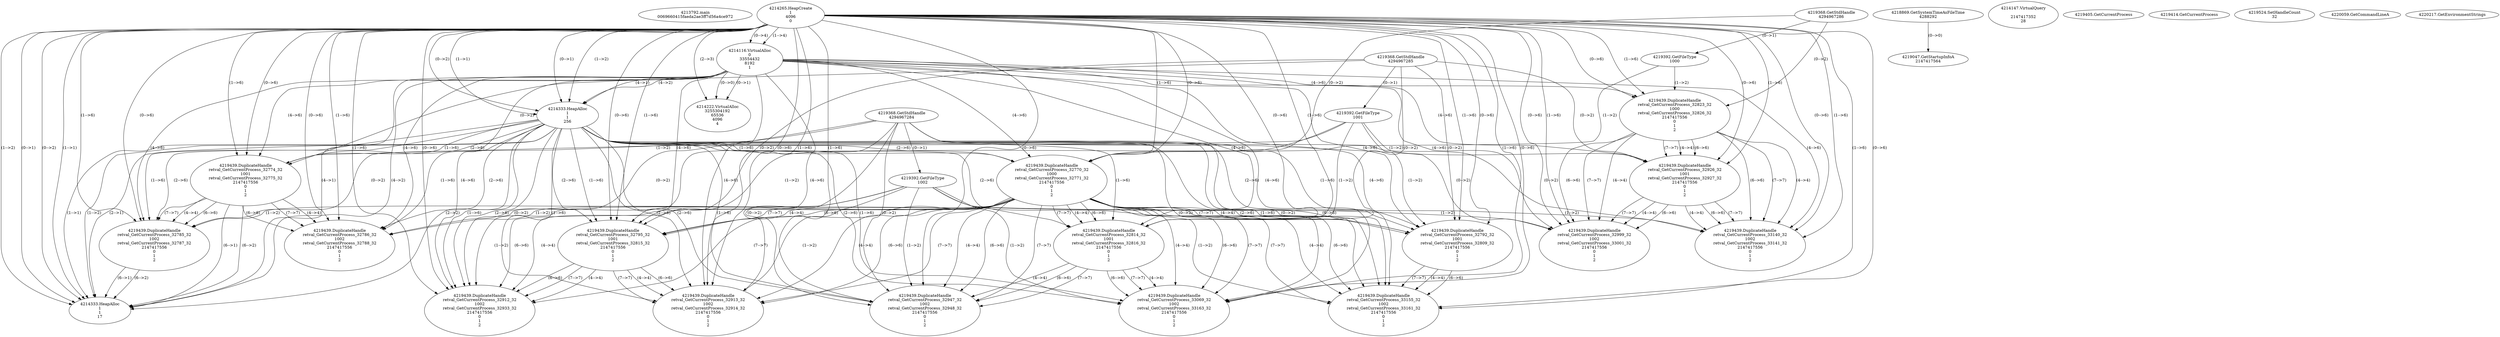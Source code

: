 // Global SCDG with merge call
digraph {
	0 [label="4213792.main
0069660415faeda2ae3ff7d56a4ce972"]
	1 [label="4214265.HeapCreate
1
4096
0"]
	2 [label="4218869.GetSystemTimeAsFileTime
4288292"]
	3 [label="4214116.VirtualAlloc
0
33554432
8192
1"]
	1 -> 3 [label="(1-->4)"]
	1 -> 3 [label="(0-->4)"]
	4 [label="4214147.VirtualQuery

2147417352
28"]
	5 [label="4214222.VirtualAlloc
3255304192
65536
4096
4"]
	3 -> 5 [label="(0-->1)"]
	1 -> 5 [label="(2-->3)"]
	3 -> 5 [label="(0-->0)"]
	6 [label="4219047.GetStartupInfoA
2147417564"]
	2 -> 6 [label="(0-->0)"]
	7 [label="4219368.GetStdHandle
4294967286"]
	8 [label="4219392.GetFileType
1000"]
	7 -> 8 [label="(0-->1)"]
	9 [label="4219405.GetCurrentProcess
"]
	10 [label="4219414.GetCurrentProcess
"]
	11 [label="4219439.DuplicateHandle
retval_GetCurrentProcess_32823_32
1000
retval_GetCurrentProcess_32826_32
2147417556
0
1
2"]
	7 -> 11 [label="(0-->2)"]
	8 -> 11 [label="(1-->2)"]
	1 -> 11 [label="(1-->6)"]
	1 -> 11 [label="(0-->6)"]
	3 -> 11 [label="(4-->6)"]
	12 [label="4219368.GetStdHandle
4294967285"]
	13 [label="4219392.GetFileType
1001"]
	12 -> 13 [label="(0-->1)"]
	14 [label="4214333.HeapAlloc
1
1
256"]
	1 -> 14 [label="(1-->1)"]
	1 -> 14 [label="(0-->1)"]
	3 -> 14 [label="(4-->1)"]
	1 -> 14 [label="(1-->2)"]
	1 -> 14 [label="(0-->2)"]
	3 -> 14 [label="(4-->2)"]
	15 [label="4219439.DuplicateHandle
retval_GetCurrentProcess_32774_32
1001
retval_GetCurrentProcess_32775_32
2147417556
0
1
2"]
	12 -> 15 [label="(0-->2)"]
	13 -> 15 [label="(1-->2)"]
	1 -> 15 [label="(1-->6)"]
	1 -> 15 [label="(0-->6)"]
	3 -> 15 [label="(4-->6)"]
	14 -> 15 [label="(1-->6)"]
	14 -> 15 [label="(2-->6)"]
	16 [label="4219368.GetStdHandle
4294967284"]
	17 [label="4219392.GetFileType
1002"]
	16 -> 17 [label="(0-->1)"]
	18 [label="4219439.DuplicateHandle
retval_GetCurrentProcess_32785_32
1002
retval_GetCurrentProcess_32787_32
2147417556
0
1
2"]
	16 -> 18 [label="(0-->2)"]
	17 -> 18 [label="(1-->2)"]
	15 -> 18 [label="(4-->4)"]
	1 -> 18 [label="(1-->6)"]
	1 -> 18 [label="(0-->6)"]
	3 -> 18 [label="(4-->6)"]
	14 -> 18 [label="(1-->6)"]
	14 -> 18 [label="(2-->6)"]
	15 -> 18 [label="(6-->6)"]
	15 -> 18 [label="(7-->7)"]
	19 [label="4219524.SetHandleCount
32"]
	20 [label="4220059.GetCommandLineA
"]
	21 [label="4214333.HeapAlloc
1
1
17"]
	1 -> 21 [label="(1-->1)"]
	1 -> 21 [label="(0-->1)"]
	3 -> 21 [label="(4-->1)"]
	14 -> 21 [label="(1-->1)"]
	14 -> 21 [label="(2-->1)"]
	15 -> 21 [label="(6-->1)"]
	18 -> 21 [label="(6-->1)"]
	1 -> 21 [label="(1-->2)"]
	1 -> 21 [label="(0-->2)"]
	3 -> 21 [label="(4-->2)"]
	14 -> 21 [label="(1-->2)"]
	14 -> 21 [label="(2-->2)"]
	15 -> 21 [label="(6-->2)"]
	18 -> 21 [label="(6-->2)"]
	22 [label="4220217.GetEnvironmentStrings
"]
	23 [label="4219439.DuplicateHandle
retval_GetCurrentProcess_32786_32
1002
retval_GetCurrentProcess_32788_32
2147417556
0
1
2"]
	16 -> 23 [label="(0-->2)"]
	17 -> 23 [label="(1-->2)"]
	15 -> 23 [label="(4-->4)"]
	1 -> 23 [label="(1-->6)"]
	1 -> 23 [label="(0-->6)"]
	3 -> 23 [label="(4-->6)"]
	14 -> 23 [label="(1-->6)"]
	14 -> 23 [label="(2-->6)"]
	15 -> 23 [label="(6-->6)"]
	15 -> 23 [label="(7-->7)"]
	24 [label="4219439.DuplicateHandle
retval_GetCurrentProcess_32770_32
1000
retval_GetCurrentProcess_32771_32
2147417556
0
1
2"]
	7 -> 24 [label="(0-->2)"]
	8 -> 24 [label="(1-->2)"]
	1 -> 24 [label="(1-->6)"]
	1 -> 24 [label="(0-->6)"]
	3 -> 24 [label="(4-->6)"]
	14 -> 24 [label="(1-->6)"]
	14 -> 24 [label="(2-->6)"]
	25 [label="4219439.DuplicateHandle
retval_GetCurrentProcess_32795_32
1001
retval_GetCurrentProcess_32815_32
2147417556
0
1
2"]
	12 -> 25 [label="(0-->2)"]
	13 -> 25 [label="(1-->2)"]
	24 -> 25 [label="(4-->4)"]
	1 -> 25 [label="(1-->6)"]
	1 -> 25 [label="(0-->6)"]
	3 -> 25 [label="(4-->6)"]
	14 -> 25 [label="(1-->6)"]
	14 -> 25 [label="(2-->6)"]
	24 -> 25 [label="(6-->6)"]
	24 -> 25 [label="(7-->7)"]
	26 [label="4219439.DuplicateHandle
retval_GetCurrentProcess_32912_32
1002
retval_GetCurrentProcess_32933_32
2147417556
0
1
2"]
	16 -> 26 [label="(0-->2)"]
	17 -> 26 [label="(1-->2)"]
	24 -> 26 [label="(4-->4)"]
	25 -> 26 [label="(4-->4)"]
	1 -> 26 [label="(1-->6)"]
	1 -> 26 [label="(0-->6)"]
	3 -> 26 [label="(4-->6)"]
	14 -> 26 [label="(1-->6)"]
	14 -> 26 [label="(2-->6)"]
	24 -> 26 [label="(6-->6)"]
	25 -> 26 [label="(6-->6)"]
	24 -> 26 [label="(7-->7)"]
	25 -> 26 [label="(7-->7)"]
	27 [label="4219439.DuplicateHandle
retval_GetCurrentProcess_32913_32
1002
retval_GetCurrentProcess_32914_32
2147417556
0
1
2"]
	16 -> 27 [label="(0-->2)"]
	17 -> 27 [label="(1-->2)"]
	24 -> 27 [label="(4-->4)"]
	25 -> 27 [label="(4-->4)"]
	1 -> 27 [label="(1-->6)"]
	1 -> 27 [label="(0-->6)"]
	3 -> 27 [label="(4-->6)"]
	14 -> 27 [label="(1-->6)"]
	14 -> 27 [label="(2-->6)"]
	24 -> 27 [label="(6-->6)"]
	25 -> 27 [label="(6-->6)"]
	24 -> 27 [label="(7-->7)"]
	25 -> 27 [label="(7-->7)"]
	28 [label="4219439.DuplicateHandle
retval_GetCurrentProcess_32814_32
1001
retval_GetCurrentProcess_32816_32
2147417556
0
1
2"]
	12 -> 28 [label="(0-->2)"]
	13 -> 28 [label="(1-->2)"]
	24 -> 28 [label="(4-->4)"]
	1 -> 28 [label="(1-->6)"]
	1 -> 28 [label="(0-->6)"]
	3 -> 28 [label="(4-->6)"]
	14 -> 28 [label="(1-->6)"]
	14 -> 28 [label="(2-->6)"]
	24 -> 28 [label="(6-->6)"]
	24 -> 28 [label="(7-->7)"]
	29 [label="4219439.DuplicateHandle
retval_GetCurrentProcess_32947_32
1002
retval_GetCurrentProcess_32948_32
2147417556
0
1
2"]
	16 -> 29 [label="(0-->2)"]
	17 -> 29 [label="(1-->2)"]
	24 -> 29 [label="(4-->4)"]
	28 -> 29 [label="(4-->4)"]
	1 -> 29 [label="(1-->6)"]
	1 -> 29 [label="(0-->6)"]
	3 -> 29 [label="(4-->6)"]
	14 -> 29 [label="(1-->6)"]
	14 -> 29 [label="(2-->6)"]
	24 -> 29 [label="(6-->6)"]
	28 -> 29 [label="(6-->6)"]
	24 -> 29 [label="(7-->7)"]
	28 -> 29 [label="(7-->7)"]
	30 [label="4219439.DuplicateHandle
retval_GetCurrentProcess_32926_32
1001
retval_GetCurrentProcess_32927_32
2147417556
0
1
2"]
	12 -> 30 [label="(0-->2)"]
	13 -> 30 [label="(1-->2)"]
	11 -> 30 [label="(4-->4)"]
	1 -> 30 [label="(1-->6)"]
	1 -> 30 [label="(0-->6)"]
	3 -> 30 [label="(4-->6)"]
	11 -> 30 [label="(6-->6)"]
	11 -> 30 [label="(7-->7)"]
	31 [label="4219439.DuplicateHandle
retval_GetCurrentProcess_32999_32
1002
retval_GetCurrentProcess_33001_32
2147417556
0
1
2"]
	16 -> 31 [label="(0-->2)"]
	17 -> 31 [label="(1-->2)"]
	11 -> 31 [label="(4-->4)"]
	30 -> 31 [label="(4-->4)"]
	1 -> 31 [label="(1-->6)"]
	1 -> 31 [label="(0-->6)"]
	3 -> 31 [label="(4-->6)"]
	11 -> 31 [label="(6-->6)"]
	30 -> 31 [label="(6-->6)"]
	11 -> 31 [label="(7-->7)"]
	30 -> 31 [label="(7-->7)"]
	32 [label="4219439.DuplicateHandle
retval_GetCurrentProcess_33140_32
1002
retval_GetCurrentProcess_33141_32
2147417556
0
1
2"]
	16 -> 32 [label="(0-->2)"]
	17 -> 32 [label="(1-->2)"]
	11 -> 32 [label="(4-->4)"]
	30 -> 32 [label="(4-->4)"]
	1 -> 32 [label="(1-->6)"]
	1 -> 32 [label="(0-->6)"]
	3 -> 32 [label="(4-->6)"]
	11 -> 32 [label="(6-->6)"]
	30 -> 32 [label="(6-->6)"]
	11 -> 32 [label="(7-->7)"]
	30 -> 32 [label="(7-->7)"]
	33 [label="4219439.DuplicateHandle
retval_GetCurrentProcess_32792_32
1001
retval_GetCurrentProcess_32809_32
2147417556
0
1
2"]
	12 -> 33 [label="(0-->2)"]
	13 -> 33 [label="(1-->2)"]
	24 -> 33 [label="(4-->4)"]
	1 -> 33 [label="(1-->6)"]
	1 -> 33 [label="(0-->6)"]
	3 -> 33 [label="(4-->6)"]
	14 -> 33 [label="(1-->6)"]
	14 -> 33 [label="(2-->6)"]
	24 -> 33 [label="(6-->6)"]
	24 -> 33 [label="(7-->7)"]
	34 [label="4219439.DuplicateHandle
retval_GetCurrentProcess_33155_32
1002
retval_GetCurrentProcess_33161_32
2147417556
0
1
2"]
	16 -> 34 [label="(0-->2)"]
	17 -> 34 [label="(1-->2)"]
	24 -> 34 [label="(4-->4)"]
	33 -> 34 [label="(4-->4)"]
	1 -> 34 [label="(1-->6)"]
	1 -> 34 [label="(0-->6)"]
	3 -> 34 [label="(4-->6)"]
	14 -> 34 [label="(1-->6)"]
	14 -> 34 [label="(2-->6)"]
	24 -> 34 [label="(6-->6)"]
	33 -> 34 [label="(6-->6)"]
	24 -> 34 [label="(7-->7)"]
	33 -> 34 [label="(7-->7)"]
	35 [label="4219439.DuplicateHandle
retval_GetCurrentProcess_33069_32
1002
retval_GetCurrentProcess_33163_32
2147417556
0
1
2"]
	16 -> 35 [label="(0-->2)"]
	17 -> 35 [label="(1-->2)"]
	24 -> 35 [label="(4-->4)"]
	28 -> 35 [label="(4-->4)"]
	1 -> 35 [label="(1-->6)"]
	1 -> 35 [label="(0-->6)"]
	3 -> 35 [label="(4-->6)"]
	14 -> 35 [label="(1-->6)"]
	14 -> 35 [label="(2-->6)"]
	24 -> 35 [label="(6-->6)"]
	28 -> 35 [label="(6-->6)"]
	24 -> 35 [label="(7-->7)"]
	28 -> 35 [label="(7-->7)"]
}
